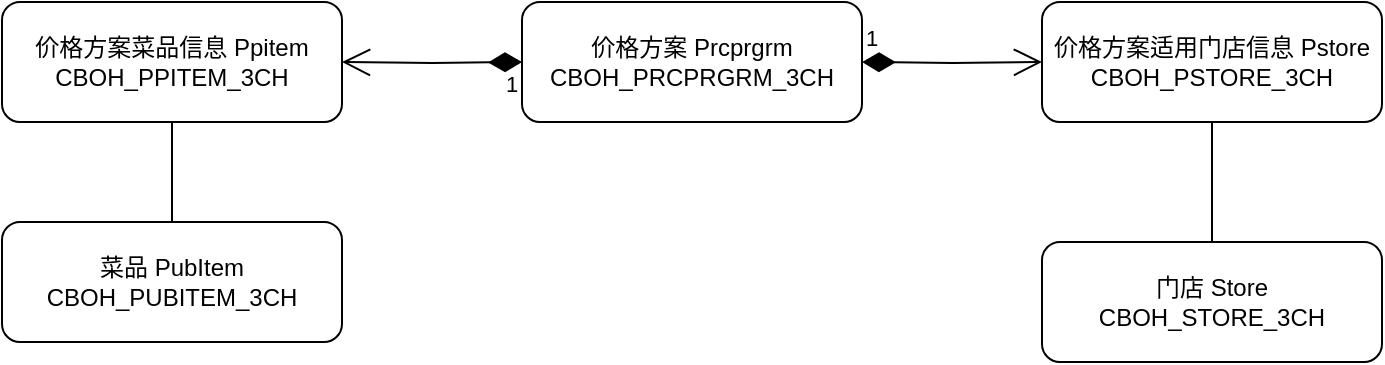 <mxfile version="12.9.0" type="github">
  <diagram id="LnFNLlpS_rbvdEyZQknv" name="Page-1">
    <mxGraphModel dx="892" dy="498" grid="1" gridSize="10" guides="1" tooltips="1" connect="1" arrows="1" fold="1" page="1" pageScale="1" pageWidth="827" pageHeight="1169" math="0" shadow="0">
      <root>
        <mxCell id="0" />
        <mxCell id="1" parent="0" />
        <mxCell id="KCa7E6ZPmV6DDE37Dged-1" value="价格方案 Prcprgrm&lt;br&gt;CBOH_PRCPRGRM_3CH" style="rounded=1;whiteSpace=wrap;html=1;" vertex="1" parent="1">
          <mxGeometry x="300" y="60" width="170" height="60" as="geometry" />
        </mxCell>
        <mxCell id="KCa7E6ZPmV6DDE37Dged-2" value="价格方案菜品信息 Ppitem&lt;br&gt;CBOH_PPITEM_3CH" style="rounded=1;whiteSpace=wrap;html=1;" vertex="1" parent="1">
          <mxGeometry x="40" y="60" width="170" height="60" as="geometry" />
        </mxCell>
        <mxCell id="KCa7E6ZPmV6DDE37Dged-4" value="" style="endArrow=none;html=1;entryX=0.5;entryY=1;entryDx=0;entryDy=0;" edge="1" parent="1" target="KCa7E6ZPmV6DDE37Dged-2">
          <mxGeometry width="50" height="50" relative="1" as="geometry">
            <mxPoint x="125" y="170" as="sourcePoint" />
            <mxPoint x="143" y="20" as="targetPoint" />
          </mxGeometry>
        </mxCell>
        <mxCell id="KCa7E6ZPmV6DDE37Dged-6" value="门店 Store&lt;br&gt;CBOH_STORE_3CH" style="rounded=1;whiteSpace=wrap;html=1;" vertex="1" parent="1">
          <mxGeometry x="560" y="180" width="170" height="60" as="geometry" />
        </mxCell>
        <mxCell id="KCa7E6ZPmV6DDE37Dged-7" value="" style="endArrow=none;html=1;entryX=0.5;entryY=1;entryDx=0;entryDy=0;exitX=0.5;exitY=0;exitDx=0;exitDy=0;" edge="1" parent="1" source="KCa7E6ZPmV6DDE37Dged-6" target="KCa7E6ZPmV6DDE37Dged-8">
          <mxGeometry width="50" height="50" relative="1" as="geometry">
            <mxPoint x="274" y="240" as="sourcePoint" />
            <mxPoint x="200" y="240" as="targetPoint" />
            <Array as="points" />
          </mxGeometry>
        </mxCell>
        <mxCell id="KCa7E6ZPmV6DDE37Dged-8" value="价格方案适用门店信息 Pstore&lt;br&gt;CBOH_PSTORE_3CH" style="rounded=1;whiteSpace=wrap;html=1;" vertex="1" parent="1">
          <mxGeometry x="560" y="60" width="170" height="60" as="geometry" />
        </mxCell>
        <mxCell id="KCa7E6ZPmV6DDE37Dged-10" value="1" style="endArrow=open;html=1;endSize=12;startArrow=diamondThin;startSize=14;startFill=1;edgeStyle=orthogonalEdgeStyle;align=left;verticalAlign=bottom;entryX=0;entryY=0.5;entryDx=0;entryDy=0;" edge="1" parent="1" target="KCa7E6ZPmV6DDE37Dged-8">
          <mxGeometry x="-1" y="3" relative="1" as="geometry">
            <mxPoint x="470" y="90" as="sourcePoint" />
            <mxPoint x="550" y="89.6" as="targetPoint" />
          </mxGeometry>
        </mxCell>
        <mxCell id="KCa7E6ZPmV6DDE37Dged-13" value="1" style="endArrow=open;html=1;endSize=12;startArrow=diamondThin;startSize=14;startFill=1;edgeStyle=orthogonalEdgeStyle;align=left;verticalAlign=bottom;entryX=1;entryY=0.5;entryDx=0;entryDy=0;" edge="1" parent="1" target="KCa7E6ZPmV6DDE37Dged-2">
          <mxGeometry x="-0.778" y="20" relative="1" as="geometry">
            <mxPoint x="300" y="90" as="sourcePoint" />
            <mxPoint x="570" y="100" as="targetPoint" />
            <mxPoint as="offset" />
          </mxGeometry>
        </mxCell>
        <mxCell id="KCa7E6ZPmV6DDE37Dged-15" value="菜品 PubItem&lt;br&gt;CBOH_PUBITEM_3CH" style="rounded=1;whiteSpace=wrap;html=1;" vertex="1" parent="1">
          <mxGeometry x="40" y="170" width="170" height="60" as="geometry" />
        </mxCell>
      </root>
    </mxGraphModel>
  </diagram>
</mxfile>
